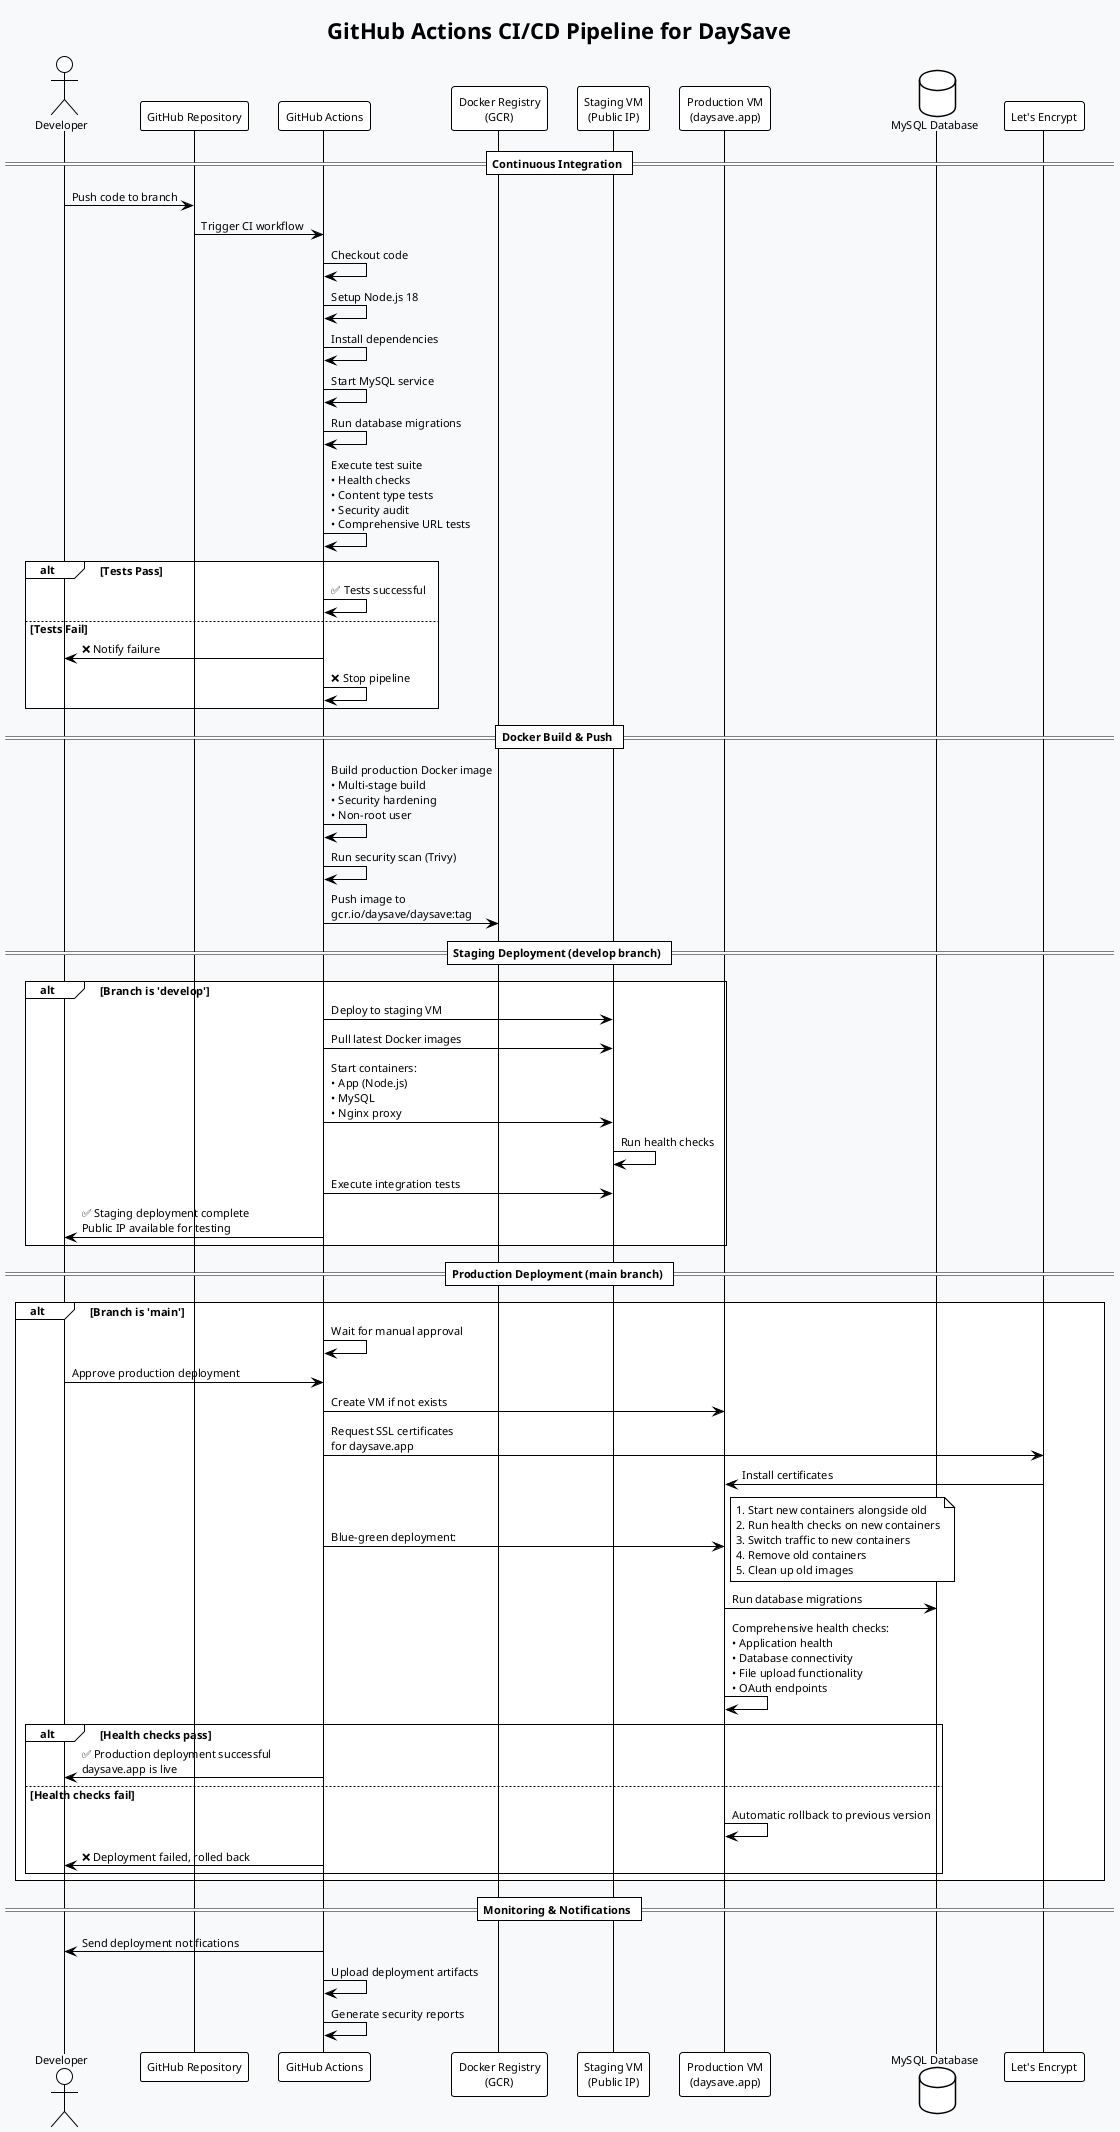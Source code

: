 @startuml GitHub Actions CI/CD Pipeline Flow
!theme plain
skinparam backgroundColor #f8f9fa
skinparam defaultFontName "Arial"
skinparam defaultFontSize 11

title GitHub Actions CI/CD Pipeline for DaySave

actor Developer as dev
participant "GitHub Repository" as github
participant "GitHub Actions" as actions
participant "Docker Registry\n(GCR)" as gcr
participant "Staging VM\n(Public IP)" as staging
participant "Production VM\n(daysave.app)" as prod
database "MySQL Database" as db
participant "Let's Encrypt" as ssl

== Continuous Integration ==
dev -> github : Push code to branch
github -> actions : Trigger CI workflow
actions -> actions : Checkout code
actions -> actions : Setup Node.js 18
actions -> actions : Install dependencies
actions -> actions : Start MySQL service
actions -> actions : Run database migrations
actions -> actions : Execute test suite\n• Health checks\n• Content type tests\n• Security audit\n• Comprehensive URL tests
alt Tests Pass
    actions -> actions : ✅ Tests successful
else Tests Fail
    actions -> dev : ❌ Notify failure
    actions -> actions : ❌ Stop pipeline
end

== Docker Build & Push ==
actions -> actions : Build production Docker image\n• Multi-stage build\n• Security hardening\n• Non-root user
actions -> actions : Run security scan (Trivy)
actions -> gcr : Push image to\ngcr.io/daysave/daysave:tag

== Staging Deployment (develop branch) ==
alt Branch is 'develop'
    actions -> staging : Deploy to staging VM
    actions -> staging : Pull latest Docker images
    actions -> staging : Start containers:\n• App (Node.js)\n• MySQL\n• Nginx proxy
    staging -> staging : Run health checks
    actions -> staging : Execute integration tests
    actions -> dev : ✅ Staging deployment complete\nPublic IP available for testing
end

== Production Deployment (main branch) ==
alt Branch is 'main'
    actions -> actions : Wait for manual approval
    dev -> actions : Approve production deployment
    
    actions -> prod : Create VM if not exists
    actions -> ssl : Request SSL certificates\nfor daysave.app
    ssl -> prod : Install certificates
    
    actions -> prod : Blue-green deployment:
    note right
        1. Start new containers alongside old
        2. Run health checks on new containers
        3. Switch traffic to new containers
        4. Remove old containers
        5. Clean up old images
    end note
    
    prod -> db : Run database migrations
    prod -> prod : Comprehensive health checks:\n• Application health\n• Database connectivity\n• File upload functionality\n• OAuth endpoints
    
    alt Health checks pass
        actions -> dev : ✅ Production deployment successful\ndaysave.app is live
    else Health checks fail
        prod -> prod : Automatic rollback to previous version
        actions -> dev : ❌ Deployment failed, rolled back
    end
end

== Monitoring & Notifications ==
actions -> dev : Send deployment notifications
actions -> actions : Upload deployment artifacts
actions -> actions : Generate security reports

@enduml
